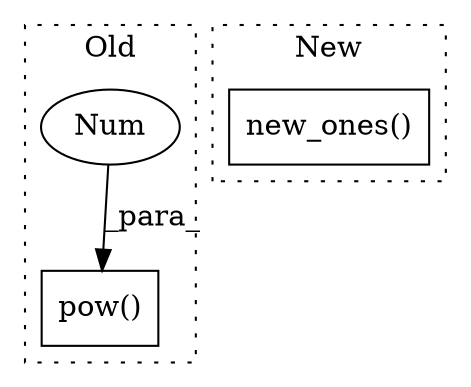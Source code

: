 digraph G {
subgraph cluster0 {
1 [label="pow()" a="75" s="3540,3569" l="10,1" shape="box"];
3 [label="Num" a="76" s="3568" l="1" shape="ellipse"];
label = "Old";
style="dotted";
}
subgraph cluster1 {
2 [label="new_ones()" a="75" s="3689,3725" l="20,1" shape="box"];
label = "New";
style="dotted";
}
3 -> 1 [label="_para_"];
}